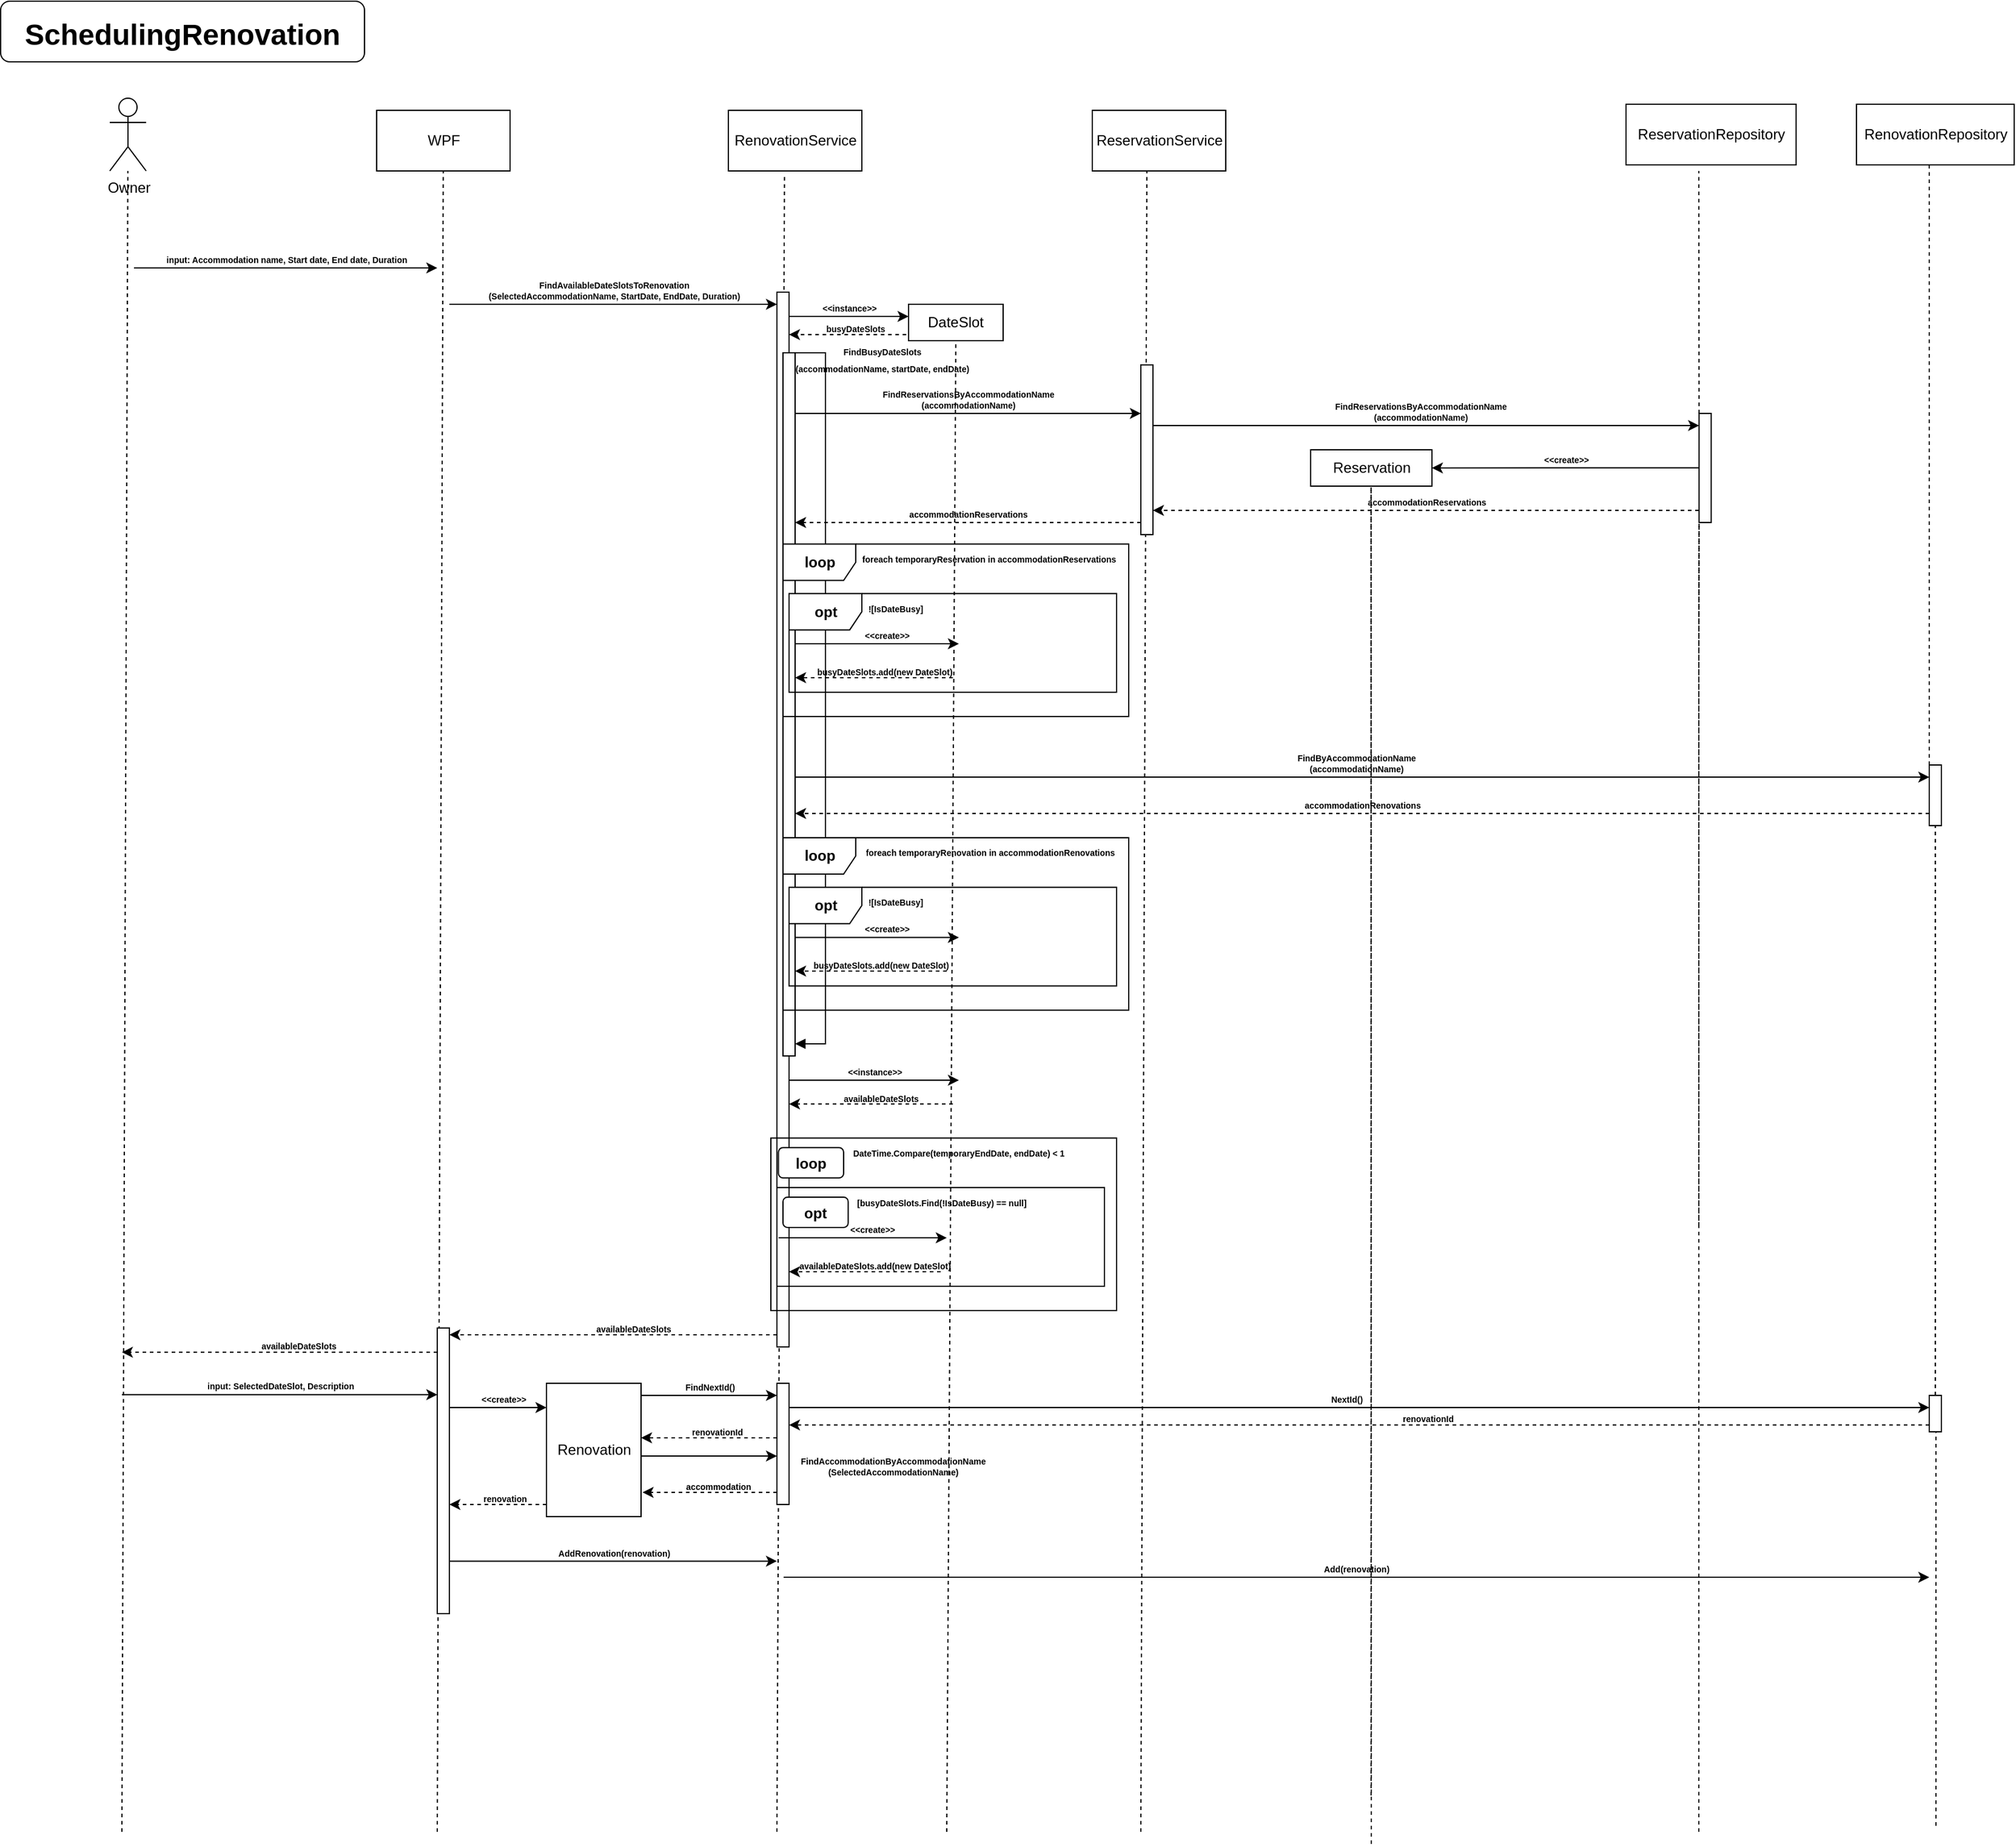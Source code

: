 <mxfile version="21.3.2" type="device">
  <diagram name="Page-1" id="9361dd3d-8414-5efd-6122-117bd74ce7a7">
    <mxGraphModel dx="2123.5" dy="2138" grid="1" gridSize="10" guides="1" tooltips="1" connect="1" arrows="1" fold="1" page="1" pageScale="1.5" pageWidth="291" pageHeight="413" background="none" math="0" shadow="0">
      <root>
        <mxCell id="0" />
        <mxCell id="1" parent="0" />
        <mxCell id="EZDuRK14-x4Wfw6obqHy-90" value="Owner" style="shape=umlActor;verticalLabelPosition=bottom;verticalAlign=top;html=1;" parent="1" vertex="1">
          <mxGeometry x="-85.5" y="-985" width="30" height="60" as="geometry" />
        </mxCell>
        <mxCell id="EZDuRK14-x4Wfw6obqHy-92" value="WPF" style="html=1;whiteSpace=wrap;" parent="1" vertex="1">
          <mxGeometry x="134.5" y="-975" width="110" height="50" as="geometry" />
        </mxCell>
        <mxCell id="EZDuRK14-x4Wfw6obqHy-93" value="RenovationService" style="html=1;whiteSpace=wrap;" parent="1" vertex="1">
          <mxGeometry x="424.5" y="-975" width="110" height="50" as="geometry" />
        </mxCell>
        <mxCell id="EZDuRK14-x4Wfw6obqHy-95" value="RenovationRepository" style="html=1;whiteSpace=wrap;" parent="1" vertex="1">
          <mxGeometry x="1354.5" y="-980" width="130" height="50" as="geometry" />
        </mxCell>
        <mxCell id="EZDuRK14-x4Wfw6obqHy-96" value="ReservationService" style="html=1;whiteSpace=wrap;" parent="1" vertex="1">
          <mxGeometry x="724.5" y="-975" width="110" height="50" as="geometry" />
        </mxCell>
        <mxCell id="EZDuRK14-x4Wfw6obqHy-97" value="ReservationRepository" style="html=1;whiteSpace=wrap;" parent="1" vertex="1">
          <mxGeometry x="1164.5" y="-980" width="140.22" height="50" as="geometry" />
        </mxCell>
        <mxCell id="EZDuRK14-x4Wfw6obqHy-106" value="" style="endArrow=none;dashed=1;html=1;rounded=0;" parent="1" target="EZDuRK14-x4Wfw6obqHy-90" edge="1">
          <mxGeometry width="50" height="50" relative="1" as="geometry">
            <mxPoint x="-75.5" y="445" as="sourcePoint" />
            <mxPoint x="-65.5" y="-825" as="targetPoint" />
          </mxGeometry>
        </mxCell>
        <mxCell id="EZDuRK14-x4Wfw6obqHy-107" value="" style="endArrow=none;dashed=1;html=1;rounded=0;" parent="1" target="EZDuRK14-x4Wfw6obqHy-92" edge="1">
          <mxGeometry width="50" height="50" relative="1" as="geometry">
            <mxPoint x="184.5" y="445" as="sourcePoint" />
            <mxPoint x="189.5" y="-925" as="targetPoint" />
          </mxGeometry>
        </mxCell>
        <mxCell id="EZDuRK14-x4Wfw6obqHy-108" value="" style="endArrow=none;dashed=1;html=1;rounded=0;" parent="1" edge="1">
          <mxGeometry width="50" height="50" relative="1" as="geometry">
            <mxPoint x="464.5" y="445" as="sourcePoint" />
            <mxPoint x="470.75" y="-922.92" as="targetPoint" />
          </mxGeometry>
        </mxCell>
        <mxCell id="EZDuRK14-x4Wfw6obqHy-109" value="" style="endArrow=none;dashed=1;html=1;rounded=0;" parent="1" edge="1">
          <mxGeometry width="50" height="50" relative="1" as="geometry">
            <mxPoint x="764.5" y="445" as="sourcePoint" />
            <mxPoint x="769.5" y="-925" as="targetPoint" />
          </mxGeometry>
        </mxCell>
        <mxCell id="EZDuRK14-x4Wfw6obqHy-110" value="" style="endArrow=none;dashed=1;html=1;rounded=0;" parent="1" source="JzIQ7G6WXPHPJX0M5q7K-103" edge="1">
          <mxGeometry width="50" height="50" relative="1" as="geometry">
            <mxPoint x="1152.11" y="-55" as="sourcePoint" />
            <mxPoint x="1224.5" y="-925" as="targetPoint" />
          </mxGeometry>
        </mxCell>
        <mxCell id="EZDuRK14-x4Wfw6obqHy-111" value="" style="endArrow=none;dashed=1;html=1;rounded=0;entryX=0.461;entryY=0.979;entryDx=0;entryDy=0;entryPerimeter=0;" parent="1" source="JzIQ7G6WXPHPJX0M5q7K-139" target="EZDuRK14-x4Wfw6obqHy-95" edge="1">
          <mxGeometry width="50" height="50" relative="1" as="geometry">
            <mxPoint x="1417" y="-60" as="sourcePoint" />
            <mxPoint x="1422" y="-930" as="targetPoint" />
            <Array as="points">
              <mxPoint x="1414.5" y="-925" />
            </Array>
          </mxGeometry>
        </mxCell>
        <mxCell id="EZDuRK14-x4Wfw6obqHy-154" value="" style="html=1;points=[];perimeter=orthogonalPerimeter;outlineConnect=0;targetShapes=umlLifeline;portConstraint=eastwest;newEdgeStyle={&quot;edgeStyle&quot;:&quot;elbowEdgeStyle&quot;,&quot;elbow&quot;:&quot;vertical&quot;,&quot;curved&quot;:0,&quot;rounded&quot;:0};" parent="1" vertex="1">
          <mxGeometry x="464.5" y="-825" width="10" height="870" as="geometry" />
        </mxCell>
        <mxCell id="EZDuRK14-x4Wfw6obqHy-157" value="" style="html=1;points=[];perimeter=orthogonalPerimeter;outlineConnect=0;targetShapes=umlLifeline;portConstraint=eastwest;newEdgeStyle={&quot;edgeStyle&quot;:&quot;elbowEdgeStyle&quot;,&quot;elbow&quot;:&quot;vertical&quot;,&quot;curved&quot;:0,&quot;rounded&quot;:0};" parent="1" vertex="1">
          <mxGeometry x="469.5" y="-775" width="10" height="580" as="geometry" />
        </mxCell>
        <mxCell id="EZDuRK14-x4Wfw6obqHy-158" value="&lt;div style=&quot;&quot;&gt;&lt;b style=&quot;border-color: var(--border-color); font-size: 7px;&quot;&gt;FindBusyDateSlots&lt;/b&gt;&lt;/div&gt;&lt;b style=&quot;border-color: var(--border-color); font-size: 7px;&quot;&gt;(accommodationName, startDate, endDate)&lt;/b&gt;" style="html=1;align=center;spacingLeft=2;endArrow=block;rounded=0;edgeStyle=orthogonalEdgeStyle;curved=0;rounded=0;labelBackgroundColor=none;" parent="1" source="EZDuRK14-x4Wfw6obqHy-154" target="EZDuRK14-x4Wfw6obqHy-157" edge="1">
          <mxGeometry x="-0.888" y="45" relative="1" as="geometry">
            <mxPoint x="474.5" y="-795" as="sourcePoint" />
            <Array as="points">
              <mxPoint x="504.5" y="-775" />
              <mxPoint x="504.5" y="-205" />
            </Array>
            <mxPoint as="offset" />
          </mxGeometry>
        </mxCell>
        <mxCell id="EZDuRK14-x4Wfw6obqHy-159" value="&lt;b&gt;FindReservationsByAccommodationName&lt;br&gt;(accommodationName)&lt;/b&gt;" style="html=1;verticalAlign=bottom;endArrow=none;edgeStyle=elbowEdgeStyle;elbow=vertical;curved=0;rounded=0;startArrow=classic;startFill=1;endFill=0;fontSize=7;labelBackgroundColor=none;" parent="1" source="JzIQ7G6WXPHPJX0M5q7K-95" target="EZDuRK14-x4Wfw6obqHy-157" edge="1">
          <mxGeometry x="0.001" relative="1" as="geometry">
            <mxPoint x="754.5" y="-755" as="sourcePoint" />
            <mxPoint x="479.5" y="-755" as="targetPoint" />
            <Array as="points">
              <mxPoint x="614.5" y="-725" />
              <mxPoint x="634.5" y="-735" />
              <mxPoint x="664.5" y="-745" />
              <mxPoint x="579.5" y="-755" />
            </Array>
            <mxPoint as="offset" />
          </mxGeometry>
        </mxCell>
        <mxCell id="JzIQ7G6WXPHPJX0M5q7K-90" value="DateSlot" style="html=1;whiteSpace=wrap;" parent="1" vertex="1">
          <mxGeometry x="573" y="-815" width="78" height="30" as="geometry" />
        </mxCell>
        <mxCell id="JzIQ7G6WXPHPJX0M5q7K-92" value="Reservation" style="html=1;whiteSpace=wrap;" parent="1" vertex="1">
          <mxGeometry x="904.5" y="-695" width="100" height="30" as="geometry" />
        </mxCell>
        <mxCell id="JzIQ7G6WXPHPJX0M5q7K-95" value="" style="html=1;points=[];perimeter=orthogonalPerimeter;outlineConnect=0;targetShapes=umlLifeline;portConstraint=eastwest;newEdgeStyle={&quot;edgeStyle&quot;:&quot;elbowEdgeStyle&quot;,&quot;elbow&quot;:&quot;vertical&quot;,&quot;curved&quot;:0,&quot;rounded&quot;:0};" parent="1" vertex="1">
          <mxGeometry x="764.5" y="-765" width="10" height="140" as="geometry" />
        </mxCell>
        <mxCell id="JzIQ7G6WXPHPJX0M5q7K-99" value="&lt;b style=&quot;border-color: var(--border-color);&quot;&gt;FindReservationsByAccommodationName&lt;br style=&quot;border-color: var(--border-color);&quot;&gt;(accommodationName)&lt;/b&gt;" style="html=1;verticalAlign=bottom;endArrow=none;edgeStyle=elbowEdgeStyle;elbow=vertical;curved=0;rounded=0;startArrow=classic;startFill=1;endFill=0;fontSize=7;labelBackgroundColor=none;" parent="1" source="JzIQ7G6WXPHPJX0M5q7K-103" edge="1">
          <mxGeometry relative="1" as="geometry">
            <mxPoint x="1144.5" y="-725" as="sourcePoint" />
            <mxPoint x="774.5" y="-725" as="targetPoint" />
            <Array as="points">
              <mxPoint x="1104.5" y="-715" />
              <mxPoint x="874.5" y="-725" />
            </Array>
          </mxGeometry>
        </mxCell>
        <mxCell id="JzIQ7G6WXPHPJX0M5q7K-104" value="" style="endArrow=none;dashed=1;html=1;rounded=0;" parent="1" target="JzIQ7G6WXPHPJX0M5q7K-103" edge="1">
          <mxGeometry width="50" height="50" relative="1" as="geometry">
            <mxPoint x="1224.5" y="-55" as="sourcePoint" />
            <mxPoint x="1157.11" y="-925" as="targetPoint" />
            <Array as="points">
              <mxPoint x="1224.5" y="-515" />
            </Array>
          </mxGeometry>
        </mxCell>
        <mxCell id="JzIQ7G6WXPHPJX0M5q7K-103" value="" style="html=1;points=[];perimeter=orthogonalPerimeter;outlineConnect=0;targetShapes=umlLifeline;portConstraint=eastwest;newEdgeStyle={&quot;edgeStyle&quot;:&quot;elbowEdgeStyle&quot;,&quot;elbow&quot;:&quot;vertical&quot;,&quot;curved&quot;:0,&quot;rounded&quot;:0};" parent="1" vertex="1">
          <mxGeometry x="1224.72" y="-725" width="10" height="90" as="geometry" />
        </mxCell>
        <mxCell id="JzIQ7G6WXPHPJX0M5q7K-105" value="&lt;b&gt;&amp;lt;&amp;lt;create&amp;gt;&amp;gt;&lt;/b&gt;" style="html=1;verticalAlign=bottom;endArrow=classic;edgeStyle=elbowEdgeStyle;elbow=vertical;curved=0;rounded=0;startArrow=none;startFill=0;endFill=1;fontSize=7;labelBackgroundColor=none;" parent="1" target="JzIQ7G6WXPHPJX0M5q7K-92" edge="1">
          <mxGeometry relative="1" as="geometry">
            <mxPoint x="1224.72" y="-680.17" as="sourcePoint" />
            <mxPoint x="1014.5" y="-679.88" as="targetPoint" />
            <Array as="points">
              <mxPoint x="1004.5" y="-680" />
            </Array>
          </mxGeometry>
        </mxCell>
        <mxCell id="JzIQ7G6WXPHPJX0M5q7K-107" value="&lt;b&gt;accommodationReservations&lt;/b&gt;" style="html=1;verticalAlign=bottom;endArrow=classic;edgeStyle=elbowEdgeStyle;elbow=vertical;curved=0;rounded=0;startArrow=none;startFill=0;endFill=1;fontSize=7;labelBackgroundColor=none;dashed=1;" parent="1" edge="1">
          <mxGeometry relative="1" as="geometry">
            <mxPoint x="1224.5" y="-645" as="sourcePoint" />
            <mxPoint x="774.5" y="-645" as="targetPoint" />
            <Array as="points">
              <mxPoint x="874.5" y="-645" />
            </Array>
          </mxGeometry>
        </mxCell>
        <mxCell id="JzIQ7G6WXPHPJX0M5q7K-111" value="&lt;b&gt;accommodationReservations&lt;/b&gt;" style="html=1;verticalAlign=bottom;endArrow=classic;edgeStyle=elbowEdgeStyle;elbow=vertical;curved=0;rounded=0;startArrow=none;startFill=0;endFill=1;fontSize=7;labelBackgroundColor=none;dashed=1;" parent="1" source="JzIQ7G6WXPHPJX0M5q7K-95" target="EZDuRK14-x4Wfw6obqHy-157" edge="1">
          <mxGeometry relative="1" as="geometry">
            <mxPoint x="754.5" y="-635" as="sourcePoint" />
            <mxPoint x="484.5" y="-635" as="targetPoint" />
            <Array as="points">
              <mxPoint x="579.5" y="-635" />
            </Array>
          </mxGeometry>
        </mxCell>
        <mxCell id="JzIQ7G6WXPHPJX0M5q7K-120" value="&lt;b&gt;&amp;lt;&amp;lt;instance&amp;gt;&amp;gt;&lt;/b&gt;" style="html=1;verticalAlign=bottom;endArrow=none;edgeStyle=elbowEdgeStyle;elbow=vertical;curved=0;rounded=0;startArrow=classic;startFill=1;endFill=0;fontSize=7;labelBackgroundColor=none;" parent="1" source="JzIQ7G6WXPHPJX0M5q7K-90" target="EZDuRK14-x4Wfw6obqHy-154" edge="1">
          <mxGeometry relative="1" as="geometry">
            <mxPoint x="564.5" y="-775" as="sourcePoint" />
            <mxPoint x="479.5" y="-775" as="targetPoint" />
            <Array as="points">
              <mxPoint x="564.5" y="-805" />
              <mxPoint x="474.5" y="-795" />
              <mxPoint x="544.5" y="-795" />
              <mxPoint x="499.5" y="-775" />
            </Array>
          </mxGeometry>
        </mxCell>
        <mxCell id="JzIQ7G6WXPHPJX0M5q7K-123" value="foreach&amp;nbsp;temporaryReservation in accommodationReservations&amp;nbsp;" style="text;align=center;fontStyle=1;verticalAlign=middle;spacingLeft=3;spacingRight=3;strokeColor=none;rotatable=0;points=[[0,0.5],[1,0.5]];portConstraint=eastwest;html=1;fontSize=7;" parent="1" vertex="1">
          <mxGeometry x="524.5" y="-617.28" width="230" height="26" as="geometry" />
        </mxCell>
        <mxCell id="JzIQ7G6WXPHPJX0M5q7K-124" value="![IsDateBusy]" style="text;align=center;fontStyle=1;verticalAlign=middle;spacingLeft=3;spacingRight=3;strokeColor=none;rotatable=0;points=[[0,0.5],[1,0.5]];portConstraint=eastwest;html=1;fontSize=7;" parent="1" vertex="1">
          <mxGeometry x="534.5" y="-576.42" width="55" height="26" as="geometry" />
        </mxCell>
        <mxCell id="JzIQ7G6WXPHPJX0M5q7K-126" value="" style="endArrow=none;dashed=1;html=1;rounded=0;entryX=0.5;entryY=1;entryDx=0;entryDy=0;" parent="1" target="JzIQ7G6WXPHPJX0M5q7K-90" edge="1">
          <mxGeometry width="50" height="50" relative="1" as="geometry">
            <mxPoint x="604.5" y="445" as="sourcePoint" />
            <mxPoint x="614.5" y="-755" as="targetPoint" />
          </mxGeometry>
        </mxCell>
        <mxCell id="JzIQ7G6WXPHPJX0M5q7K-130" value="&lt;b style=&quot;border-color: var(--border-color);&quot;&gt;&amp;lt;&amp;lt;create&amp;gt;&amp;gt;&lt;/b&gt;" style="html=1;verticalAlign=bottom;endArrow=none;edgeStyle=elbowEdgeStyle;elbow=vertical;curved=0;rounded=0;startArrow=classic;startFill=1;endFill=0;fontSize=7;labelBackgroundColor=none;" parent="1" edge="1">
          <mxGeometry x="-0.111" relative="1" as="geometry">
            <mxPoint x="614.5" y="-535" as="sourcePoint" />
            <mxPoint x="479.5" y="-535" as="targetPoint" />
            <Array as="points">
              <mxPoint x="614.5" y="-535" />
              <mxPoint x="634.5" y="-545" />
              <mxPoint x="664.5" y="-555" />
              <mxPoint x="579.5" y="-565" />
            </Array>
            <mxPoint as="offset" />
          </mxGeometry>
        </mxCell>
        <mxCell id="JzIQ7G6WXPHPJX0M5q7K-133" value="&lt;b&gt;busyDateSlots.add(new DateSlot)&lt;/b&gt;" style="html=1;verticalAlign=bottom;endArrow=classic;edgeStyle=elbowEdgeStyle;elbow=vertical;curved=0;rounded=0;startArrow=none;startFill=0;endFill=1;fontSize=7;labelBackgroundColor=none;dashed=1;" parent="1" target="EZDuRK14-x4Wfw6obqHy-157" edge="1">
          <mxGeometry x="-0.122" y="2" relative="1" as="geometry">
            <mxPoint x="609.5" y="-507" as="sourcePoint" />
            <mxPoint x="484.49" y="-507.294" as="targetPoint" />
            <Array as="points">
              <mxPoint x="554.5" y="-507" />
              <mxPoint x="544.5" y="-515" />
              <mxPoint x="555" y="-524.42" />
              <mxPoint x="565" y="-524.42" />
            </Array>
            <mxPoint as="offset" />
          </mxGeometry>
        </mxCell>
        <mxCell id="JzIQ7G6WXPHPJX0M5q7K-138" value="&lt;b&gt;FindByAccommodationName&lt;br&gt;(accommodationName)&lt;/b&gt;" style="html=1;verticalAlign=bottom;endArrow=none;edgeStyle=elbowEdgeStyle;elbow=vertical;curved=0;rounded=0;startArrow=classic;startFill=1;endFill=0;fontSize=7;labelBackgroundColor=none;" parent="1" edge="1">
          <mxGeometry x="-0.0" relative="1" as="geometry">
            <mxPoint x="1414.5" y="-425" as="sourcePoint" />
            <mxPoint x="479.5" y="-435" as="targetPoint" />
            <Array as="points">
              <mxPoint x="809.5" y="-425" />
              <mxPoint x="579.5" y="-435" />
            </Array>
            <mxPoint as="offset" />
          </mxGeometry>
        </mxCell>
        <mxCell id="JzIQ7G6WXPHPJX0M5q7K-139" value="" style="html=1;points=[];perimeter=orthogonalPerimeter;outlineConnect=0;targetShapes=umlLifeline;portConstraint=eastwest;newEdgeStyle={&quot;edgeStyle&quot;:&quot;elbowEdgeStyle&quot;,&quot;elbow&quot;:&quot;vertical&quot;,&quot;curved&quot;:0,&quot;rounded&quot;:0};" parent="1" vertex="1">
          <mxGeometry x="1414.5" y="-435" width="10" height="50" as="geometry" />
        </mxCell>
        <mxCell id="JzIQ7G6WXPHPJX0M5q7K-142" value="&lt;b&gt;accommodationRenovations&lt;/b&gt;" style="html=1;verticalAlign=bottom;endArrow=classic;edgeStyle=elbowEdgeStyle;elbow=vertical;curved=0;rounded=0;startArrow=none;startFill=0;endFill=1;fontSize=7;labelBackgroundColor=none;dashed=1;" parent="1" target="EZDuRK14-x4Wfw6obqHy-157" edge="1">
          <mxGeometry x="0.0" relative="1" as="geometry">
            <mxPoint x="1414.5" y="-395" as="sourcePoint" />
            <mxPoint x="964.5" y="-395" as="targetPoint" />
            <Array as="points">
              <mxPoint x="1064.5" y="-395" />
            </Array>
            <mxPoint as="offset" />
          </mxGeometry>
        </mxCell>
        <mxCell id="JzIQ7G6WXPHPJX0M5q7K-171" value="foreach&amp;nbsp;temporaryRenovation in accommodationRenovations" style="text;align=center;fontStyle=1;verticalAlign=middle;spacingLeft=3;spacingRight=3;strokeColor=none;rotatable=0;points=[[0,0.5],[1,0.5]];portConstraint=eastwest;html=1;fontSize=7;" parent="1" vertex="1">
          <mxGeometry x="524.5" y="-375" width="230" height="26" as="geometry" />
        </mxCell>
        <mxCell id="JzIQ7G6WXPHPJX0M5q7K-172" value="![IsDateBusy]" style="text;align=center;fontStyle=1;verticalAlign=middle;spacingLeft=3;spacingRight=3;strokeColor=none;rotatable=0;points=[[0,0.5],[1,0.5]];portConstraint=eastwest;html=1;fontSize=7;" parent="1" vertex="1">
          <mxGeometry x="534.5" y="-334.14" width="55" height="26" as="geometry" />
        </mxCell>
        <mxCell id="JzIQ7G6WXPHPJX0M5q7K-173" value="&lt;b style=&quot;border-color: var(--border-color);&quot;&gt;&amp;lt;&amp;lt;create&amp;gt;&amp;gt;&lt;/b&gt;" style="html=1;verticalAlign=bottom;endArrow=none;edgeStyle=elbowEdgeStyle;elbow=vertical;curved=0;rounded=0;startArrow=classic;startFill=1;endFill=0;fontSize=7;labelBackgroundColor=none;" parent="1" edge="1">
          <mxGeometry x="-0.111" relative="1" as="geometry">
            <mxPoint x="614.5" y="-292.72" as="sourcePoint" />
            <mxPoint x="479.5" y="-292.72" as="targetPoint" />
            <Array as="points">
              <mxPoint x="614.5" y="-292.72" />
              <mxPoint x="634.5" y="-302.72" />
              <mxPoint x="664.5" y="-312.72" />
              <mxPoint x="579.5" y="-322.72" />
            </Array>
            <mxPoint as="offset" />
          </mxGeometry>
        </mxCell>
        <mxCell id="JzIQ7G6WXPHPJX0M5q7K-176" value="&lt;b&gt;busyDateSlots.add(new DateSlot)&lt;/b&gt;" style="html=1;verticalAlign=bottom;endArrow=classic;edgeStyle=elbowEdgeStyle;elbow=vertical;curved=0;rounded=0;startArrow=none;startFill=0;endFill=1;fontSize=7;labelBackgroundColor=none;dashed=1;" parent="1" target="EZDuRK14-x4Wfw6obqHy-157" edge="1">
          <mxGeometry x="-0.122" y="2" relative="1" as="geometry">
            <mxPoint x="604.5" y="-265" as="sourcePoint" />
            <mxPoint x="477.2" y="-264.933" as="targetPoint" />
            <Array as="points">
              <mxPoint x="544.5" y="-265" />
              <mxPoint x="555" y="-282.42" />
              <mxPoint x="565" y="-282.42" />
            </Array>
            <mxPoint as="offset" />
          </mxGeometry>
        </mxCell>
        <mxCell id="JzIQ7G6WXPHPJX0M5q7K-179" value="&lt;b&gt;&amp;lt;&amp;lt;instance&amp;gt;&amp;gt;&lt;/b&gt;" style="html=1;verticalAlign=bottom;endArrow=none;edgeStyle=elbowEdgeStyle;elbow=vertical;curved=0;rounded=0;startArrow=classic;startFill=1;endFill=0;fontSize=7;labelBackgroundColor=none;" parent="1" target="EZDuRK14-x4Wfw6obqHy-154" edge="1">
          <mxGeometry relative="1" as="geometry">
            <mxPoint x="614.5" y="-175" as="sourcePoint" />
            <mxPoint x="484.5" y="-175" as="targetPoint" />
            <Array as="points">
              <mxPoint x="494.5" y="-175" />
              <mxPoint x="564.5" y="-175" />
              <mxPoint x="519.5" y="-155" />
            </Array>
          </mxGeometry>
        </mxCell>
        <mxCell id="JzIQ7G6WXPHPJX0M5q7K-229" value="" style="fillColor=none;" parent="1" vertex="1">
          <mxGeometry x="459.5" y="-127.28" width="285" height="142.28" as="geometry" />
        </mxCell>
        <mxCell id="JzIQ7G6WXPHPJX0M5q7K-230" value="loop" style="rounded=1;fontStyle=1;labelBackgroundColor=none;" parent="1" vertex="1">
          <mxGeometry x="465.75" y="-119.386" width="53.75" height="25" as="geometry" />
        </mxCell>
        <mxCell id="JzIQ7G6WXPHPJX0M5q7K-231" value="" style="fillColor=none;fontSize=7;fontStyle=1" parent="1" vertex="1">
          <mxGeometry x="464.5" y="-86.42" width="270" height="81.42" as="geometry" />
        </mxCell>
        <mxCell id="JzIQ7G6WXPHPJX0M5q7K-232" value="opt" style="rounded=1;fontStyle=1;labelBackgroundColor=none;" parent="1" vertex="1">
          <mxGeometry x="469.5" y="-78.526" width="53.75" height="25" as="geometry" />
        </mxCell>
        <mxCell id="JzIQ7G6WXPHPJX0M5q7K-233" value="DateTime.Compare(temporaryEndDate, endDate) &amp;lt; 1" style="text;align=center;fontStyle=1;verticalAlign=middle;spacingLeft=3;spacingRight=3;strokeColor=none;rotatable=0;points=[[0,0.5],[1,0.5]];portConstraint=eastwest;html=1;fontSize=7;" parent="1" vertex="1">
          <mxGeometry x="523.25" y="-127.28" width="181.25" height="26" as="geometry" />
        </mxCell>
        <mxCell id="JzIQ7G6WXPHPJX0M5q7K-234" value="&lt;b style=&quot;border-color: var(--border-color);&quot;&gt;[busyDateSlots.Find(&lt;/b&gt;!IsDateBusy) == null]" style="text;align=center;fontStyle=1;verticalAlign=middle;spacingLeft=3;spacingRight=3;strokeColor=none;rotatable=0;points=[[0,0.5],[1,0.5]];portConstraint=eastwest;html=1;fontSize=7;" parent="1" vertex="1">
          <mxGeometry x="524.5" y="-86.42" width="150" height="26" as="geometry" />
        </mxCell>
        <mxCell id="JzIQ7G6WXPHPJX0M5q7K-235" value="&lt;b style=&quot;border-color: var(--border-color);&quot;&gt;&amp;lt;&amp;lt;create&amp;gt;&amp;gt;&lt;/b&gt;" style="html=1;verticalAlign=bottom;endArrow=none;edgeStyle=elbowEdgeStyle;elbow=vertical;curved=0;rounded=0;startArrow=classic;startFill=1;endFill=0;fontSize=7;labelBackgroundColor=none;entryX=0.005;entryY=0.511;entryDx=0;entryDy=0;entryPerimeter=0;" parent="1" target="JzIQ7G6WXPHPJX0M5q7K-231" edge="1">
          <mxGeometry x="-0.111" relative="1" as="geometry">
            <mxPoint x="604.5" y="-45" as="sourcePoint" />
            <mxPoint x="469.5" y="-45" as="targetPoint" />
            <Array as="points">
              <mxPoint x="604.5" y="-45" />
              <mxPoint x="624.5" y="-55" />
              <mxPoint x="654.5" y="-65" />
              <mxPoint x="569.5" y="-75" />
            </Array>
            <mxPoint as="offset" />
          </mxGeometry>
        </mxCell>
        <mxCell id="JzIQ7G6WXPHPJX0M5q7K-236" value="&lt;b&gt;availableDateSlots.add(new DateSlot)&lt;/b&gt;" style="html=1;verticalAlign=bottom;endArrow=classic;edgeStyle=elbowEdgeStyle;elbow=vertical;curved=0;rounded=0;startArrow=none;startFill=0;endFill=1;fontSize=7;labelBackgroundColor=none;dashed=1;entryX=0.037;entryY=0.849;entryDx=0;entryDy=0;entryPerimeter=0;" parent="1" target="JzIQ7G6WXPHPJX0M5q7K-231" edge="1">
          <mxGeometry x="-0.119" y="2" relative="1" as="geometry">
            <mxPoint x="599.5" y="-17" as="sourcePoint" />
            <mxPoint x="500" y="-34.42" as="targetPoint" />
            <Array as="points">
              <mxPoint x="544.5" y="-17" />
              <mxPoint x="534.5" y="-25" />
              <mxPoint x="545" y="-34.42" />
              <mxPoint x="555" y="-34.42" />
            </Array>
            <mxPoint as="offset" />
          </mxGeometry>
        </mxCell>
        <mxCell id="JzIQ7G6WXPHPJX0M5q7K-238" value="&lt;b&gt;availableDateSlots&lt;/b&gt;" style="html=1;verticalAlign=bottom;endArrow=classic;edgeStyle=elbowEdgeStyle;elbow=vertical;curved=0;rounded=0;startArrow=none;startFill=0;endFill=1;fontSize=7;labelBackgroundColor=none;dashed=1;" parent="1" target="EZDuRK14-x4Wfw6obqHy-154" edge="1">
          <mxGeometry x="-0.119" y="2" relative="1" as="geometry">
            <mxPoint x="609.5" y="-155.34" as="sourcePoint" />
            <mxPoint x="484.5" y="-155.48" as="targetPoint" />
            <Array as="points">
              <mxPoint x="554.5" y="-155.34" />
              <mxPoint x="544.5" y="-163.34" />
              <mxPoint x="555" y="-172.76" />
              <mxPoint x="565" y="-172.76" />
            </Array>
            <mxPoint as="offset" />
          </mxGeometry>
        </mxCell>
        <mxCell id="JzIQ7G6WXPHPJX0M5q7K-247" value="&lt;b&gt;busyDateSlots&lt;/b&gt;" style="html=1;verticalAlign=bottom;endArrow=classic;edgeStyle=elbowEdgeStyle;elbow=vertical;curved=0;rounded=0;startArrow=none;startFill=0;endFill=1;fontSize=7;labelBackgroundColor=none;dashed=1;exitX=-0.024;exitY=0.833;exitDx=0;exitDy=0;exitPerimeter=0;" parent="1" source="JzIQ7G6WXPHPJX0M5q7K-90" target="EZDuRK14-x4Wfw6obqHy-154" edge="1">
          <mxGeometry x="-0.119" y="2" relative="1" as="geometry">
            <mxPoint x="564.5" y="-785" as="sourcePoint" />
            <mxPoint x="494.5" y="-785" as="targetPoint" />
            <Array as="points">
              <mxPoint x="564.5" y="-790" />
              <mxPoint x="554.5" y="-785" />
              <mxPoint x="534.5" y="-785" />
              <mxPoint x="524.5" y="-793" />
              <mxPoint x="535" y="-802.42" />
              <mxPoint x="545" y="-802.42" />
            </Array>
            <mxPoint as="offset" />
          </mxGeometry>
        </mxCell>
        <mxCell id="JzIQ7G6WXPHPJX0M5q7K-248" value="&lt;b&gt;availableDateSlots&lt;/b&gt;" style="html=1;verticalAlign=bottom;endArrow=classic;edgeStyle=elbowEdgeStyle;elbow=vertical;curved=0;rounded=0;startArrow=none;startFill=0;endFill=1;fontSize=7;labelBackgroundColor=none;dashed=1;" parent="1" source="EZDuRK14-x4Wfw6obqHy-154" target="JzIQ7G6WXPHPJX0M5q7K-274" edge="1">
          <mxGeometry x="-0.119" y="2" relative="1" as="geometry">
            <mxPoint x="459.5" y="35" as="sourcePoint" />
            <mxPoint x="194.5" y="35" as="targetPoint" />
            <Array as="points">
              <mxPoint x="404.5" y="35" />
              <mxPoint x="394.5" y="27" />
              <mxPoint x="405" y="17.58" />
              <mxPoint x="415" y="17.58" />
            </Array>
            <mxPoint as="offset" />
          </mxGeometry>
        </mxCell>
        <mxCell id="JzIQ7G6WXPHPJX0M5q7K-250" value="&lt;b&gt;FindAvailableDateSlotsToRenovation&lt;br style=&quot;border-color: var(--border-color);&quot;&gt;(SelectedAccommodationName, StartDate, EndDate, Duration)&lt;/b&gt;" style="html=1;verticalAlign=bottom;endArrow=none;edgeStyle=elbowEdgeStyle;elbow=vertical;curved=0;rounded=0;startArrow=classic;startFill=1;endFill=0;fontSize=7;labelBackgroundColor=none;" parent="1" source="EZDuRK14-x4Wfw6obqHy-154" edge="1">
          <mxGeometry x="0.001" relative="1" as="geometry">
            <mxPoint x="454.5" y="-815" as="sourcePoint" />
            <mxPoint x="194.5" y="-815" as="targetPoint" />
            <Array as="points">
              <mxPoint x="314.5" y="-815" />
              <mxPoint x="334.5" y="-805" />
              <mxPoint x="364.5" y="-815" />
              <mxPoint x="279.5" y="-825" />
            </Array>
            <mxPoint as="offset" />
          </mxGeometry>
        </mxCell>
        <mxCell id="JzIQ7G6WXPHPJX0M5q7K-252" value="&lt;b&gt;input: Accommodation name, Start date, End date, Duration&lt;/b&gt;" style="html=1;verticalAlign=bottom;endArrow=none;edgeStyle=elbowEdgeStyle;elbow=vertical;curved=0;rounded=0;startArrow=classic;startFill=1;endFill=0;fontSize=7;labelBackgroundColor=none;" parent="1" edge="1">
          <mxGeometry x="0.001" relative="1" as="geometry">
            <mxPoint x="184.5" y="-845" as="sourcePoint" />
            <mxPoint x="-65.5" y="-845" as="targetPoint" />
            <Array as="points">
              <mxPoint x="34.5" y="-845" />
              <mxPoint x="54.5" y="-825" />
              <mxPoint x="84.5" y="-835" />
              <mxPoint x="-0.5" y="-845" />
            </Array>
            <mxPoint as="offset" />
          </mxGeometry>
        </mxCell>
        <mxCell id="JzIQ7G6WXPHPJX0M5q7K-253" value="&lt;b&gt;availableDateSlots&lt;/b&gt;" style="html=1;verticalAlign=bottom;endArrow=classic;edgeStyle=elbowEdgeStyle;elbow=vertical;curved=0;rounded=0;startArrow=none;startFill=0;endFill=1;fontSize=7;labelBackgroundColor=none;dashed=1;" parent="1" source="JzIQ7G6WXPHPJX0M5q7K-274" edge="1">
          <mxGeometry x="-0.119" y="2" relative="1" as="geometry">
            <mxPoint x="174.5" y="49" as="sourcePoint" />
            <mxPoint x="-75.5" y="49" as="targetPoint" />
            <Array as="points">
              <mxPoint x="124.5" y="49.39" />
              <mxPoint x="114.5" y="41.39" />
              <mxPoint x="125" y="31.97" />
              <mxPoint x="135" y="31.97" />
            </Array>
            <mxPoint as="offset" />
          </mxGeometry>
        </mxCell>
        <mxCell id="JzIQ7G6WXPHPJX0M5q7K-255" value="&lt;b&gt;input: SelectedDateSlot, Description&lt;/b&gt;" style="html=1;verticalAlign=bottom;endArrow=none;edgeStyle=elbowEdgeStyle;elbow=vertical;curved=0;rounded=0;startArrow=classic;startFill=1;endFill=0;fontSize=7;labelBackgroundColor=none;" parent="1" source="JzIQ7G6WXPHPJX0M5q7K-274" edge="1">
          <mxGeometry relative="1" as="geometry">
            <mxPoint x="164.5" y="84" as="sourcePoint" />
            <mxPoint x="-75.5" y="84.39" as="targetPoint" />
            <Array as="points">
              <mxPoint x="34.5" y="84.39" />
            </Array>
          </mxGeometry>
        </mxCell>
        <mxCell id="JzIQ7G6WXPHPJX0M5q7K-257" value="Renovation" style="html=1;whiteSpace=wrap;" parent="1" vertex="1">
          <mxGeometry x="274.5" y="75" width="78" height="110" as="geometry" />
        </mxCell>
        <mxCell id="JzIQ7G6WXPHPJX0M5q7K-258" value="&lt;b style=&quot;border-color: var(--border-color);&quot;&gt;&amp;lt;&amp;lt;create&amp;gt;&amp;gt;&lt;/b&gt;" style="html=1;verticalAlign=bottom;endArrow=none;edgeStyle=elbowEdgeStyle;elbow=vertical;curved=0;rounded=0;startArrow=classic;startFill=1;endFill=0;fontSize=7;labelBackgroundColor=none;" parent="1" source="JzIQ7G6WXPHPJX0M5q7K-257" target="JzIQ7G6WXPHPJX0M5q7K-274" edge="1">
          <mxGeometry x="-0.111" relative="1" as="geometry">
            <mxPoint x="254.5" y="95" as="sourcePoint" />
            <mxPoint x="194.5" y="95" as="targetPoint" />
            <Array as="points">
              <mxPoint x="224.5" y="95" />
              <mxPoint x="369.5" y="75" />
              <mxPoint x="284.5" y="65" />
            </Array>
            <mxPoint as="offset" />
          </mxGeometry>
        </mxCell>
        <mxCell id="JzIQ7G6WXPHPJX0M5q7K-259" value="&lt;b&gt;FindNextId()&lt;/b&gt;" style="html=1;verticalAlign=bottom;endArrow=none;edgeStyle=elbowEdgeStyle;elbow=vertical;curved=0;rounded=0;startArrow=classic;startFill=1;endFill=0;fontSize=7;labelBackgroundColor=none;" parent="1" source="JzIQ7G6WXPHPJX0M5q7K-271" target="JzIQ7G6WXPHPJX0M5q7K-257" edge="1">
          <mxGeometry x="0.001" relative="1" as="geometry">
            <mxPoint x="454.5" y="85" as="sourcePoint" />
            <mxPoint x="352.5" y="95" as="targetPoint" />
            <Array as="points">
              <mxPoint x="414.5" y="85" />
              <mxPoint x="434.5" y="75" />
              <mxPoint x="452.5" y="65" />
            </Array>
            <mxPoint as="offset" />
          </mxGeometry>
        </mxCell>
        <mxCell id="JzIQ7G6WXPHPJX0M5q7K-260" value="&lt;b&gt;FindAccommodationByAccommodationName&lt;br&gt;(SelectedAccommodationName)&lt;/b&gt;" style="html=1;verticalAlign=bottom;endArrow=none;edgeStyle=elbowEdgeStyle;elbow=vertical;curved=0;rounded=0;startArrow=classic;startFill=1;endFill=0;fontSize=7;labelBackgroundColor=none;" parent="1" source="JzIQ7G6WXPHPJX0M5q7K-271" target="JzIQ7G6WXPHPJX0M5q7K-257" edge="1">
          <mxGeometry x="-1" y="97" relative="1" as="geometry">
            <mxPoint x="454.5" y="135" as="sourcePoint" />
            <mxPoint x="352.5" y="95" as="targetPoint" />
            <Array as="points">
              <mxPoint x="404.5" y="135" />
              <mxPoint x="414.5" y="155" />
              <mxPoint x="434.5" y="85" />
              <mxPoint x="452.5" y="75" />
            </Array>
            <mxPoint x="95" y="-77" as="offset" />
          </mxGeometry>
        </mxCell>
        <mxCell id="JzIQ7G6WXPHPJX0M5q7K-263" value="&lt;b&gt;NextId()&lt;/b&gt;" style="html=1;verticalAlign=bottom;endArrow=none;edgeStyle=elbowEdgeStyle;elbow=vertical;curved=0;rounded=0;startArrow=classic;startFill=1;endFill=0;fontSize=7;labelBackgroundColor=none;" parent="1" source="JzIQ7G6WXPHPJX0M5q7K-272" edge="1">
          <mxGeometry x="0.001" relative="1" as="geometry">
            <mxPoint x="1413.25" y="95.34" as="sourcePoint" />
            <mxPoint x="494.5" y="95" as="targetPoint" />
            <Array as="points">
              <mxPoint x="474.5" y="95" />
              <mxPoint x="546.5" y="85" />
              <mxPoint x="564.5" y="75" />
            </Array>
            <mxPoint as="offset" />
          </mxGeometry>
        </mxCell>
        <mxCell id="JzIQ7G6WXPHPJX0M5q7K-265" value="&lt;b style=&quot;border-color: var(--border-color);&quot;&gt;renovationId&lt;/b&gt;" style="html=1;verticalAlign=bottom;endArrow=classic;edgeStyle=elbowEdgeStyle;elbow=vertical;curved=0;rounded=0;startArrow=none;startFill=0;endFill=1;fontSize=7;labelBackgroundColor=none;dashed=1;" parent="1" source="JzIQ7G6WXPHPJX0M5q7K-271" target="JzIQ7G6WXPHPJX0M5q7K-257" edge="1">
          <mxGeometry x="-0.119" y="2" relative="1" as="geometry">
            <mxPoint x="454.5" y="120" as="sourcePoint" />
            <mxPoint x="354.5" y="120" as="targetPoint" />
            <Array as="points">
              <mxPoint x="444.5" y="120" />
              <mxPoint x="399.5" y="111.74" />
              <mxPoint x="410" y="102.32" />
              <mxPoint x="420" y="102.32" />
            </Array>
            <mxPoint as="offset" />
          </mxGeometry>
        </mxCell>
        <mxCell id="JzIQ7G6WXPHPJX0M5q7K-268" value="&lt;b style=&quot;border-color: var(--border-color);&quot;&gt;accommodation&lt;/b&gt;" style="html=1;verticalAlign=bottom;endArrow=classic;edgeStyle=elbowEdgeStyle;elbow=vertical;curved=0;rounded=0;startArrow=none;startFill=0;endFill=1;fontSize=7;labelBackgroundColor=none;dashed=1;" parent="1" source="JzIQ7G6WXPHPJX0M5q7K-271" edge="1">
          <mxGeometry x="-0.119" y="2" relative="1" as="geometry">
            <mxPoint x="454.5" y="165" as="sourcePoint" />
            <mxPoint x="353.75" y="165.26" as="targetPoint" />
            <Array as="points">
              <mxPoint x="410.75" y="165" />
              <mxPoint x="400.75" y="157" />
              <mxPoint x="411.25" y="147.58" />
              <mxPoint x="421.25" y="147.58" />
            </Array>
            <mxPoint as="offset" />
          </mxGeometry>
        </mxCell>
        <mxCell id="JzIQ7G6WXPHPJX0M5q7K-271" value="" style="html=1;points=[];perimeter=orthogonalPerimeter;outlineConnect=0;targetShapes=umlLifeline;portConstraint=eastwest;newEdgeStyle={&quot;edgeStyle&quot;:&quot;elbowEdgeStyle&quot;,&quot;elbow&quot;:&quot;vertical&quot;,&quot;curved&quot;:0,&quot;rounded&quot;:0};" parent="1" vertex="1">
          <mxGeometry x="464.5" y="75" width="10" height="100" as="geometry" />
        </mxCell>
        <mxCell id="JzIQ7G6WXPHPJX0M5q7K-272" value="" style="html=1;points=[];perimeter=orthogonalPerimeter;outlineConnect=0;targetShapes=umlLifeline;portConstraint=eastwest;newEdgeStyle={&quot;edgeStyle&quot;:&quot;elbowEdgeStyle&quot;,&quot;elbow&quot;:&quot;vertical&quot;,&quot;curved&quot;:0,&quot;rounded&quot;:0};" parent="1" vertex="1">
          <mxGeometry x="1414.5" y="85" width="10" height="30" as="geometry" />
        </mxCell>
        <mxCell id="JzIQ7G6WXPHPJX0M5q7K-140" value="" style="endArrow=none;dashed=1;html=1;rounded=0;" parent="1" source="JzIQ7G6WXPHPJX0M5q7K-272" target="JzIQ7G6WXPHPJX0M5q7K-139" edge="1">
          <mxGeometry width="50" height="50" relative="1" as="geometry">
            <mxPoint x="1417.5" y="305" as="sourcePoint" />
            <mxPoint x="1422" y="-930" as="targetPoint" />
          </mxGeometry>
        </mxCell>
        <mxCell id="JzIQ7G6WXPHPJX0M5q7K-264" value="&lt;b&gt;renovationId&lt;/b&gt;" style="html=1;verticalAlign=bottom;endArrow=classic;edgeStyle=elbowEdgeStyle;elbow=vertical;curved=0;rounded=0;startArrow=none;startFill=0;endFill=1;fontSize=7;labelBackgroundColor=none;dashed=1;" parent="1" source="JzIQ7G6WXPHPJX0M5q7K-272" target="JzIQ7G6WXPHPJX0M5q7K-271" edge="1">
          <mxGeometry x="-0.119" y="2" relative="1" as="geometry">
            <mxPoint x="1404.5" y="105" as="sourcePoint" />
            <mxPoint x="474.5" y="109" as="targetPoint" />
            <Array as="points">
              <mxPoint x="1359.5" y="109.39" />
              <mxPoint x="1349.5" y="101.39" />
              <mxPoint x="1360" y="91.97" />
              <mxPoint x="1370" y="91.97" />
            </Array>
            <mxPoint as="offset" />
          </mxGeometry>
        </mxCell>
        <mxCell id="JzIQ7G6WXPHPJX0M5q7K-274" value="" style="html=1;points=[];perimeter=orthogonalPerimeter;outlineConnect=0;targetShapes=umlLifeline;portConstraint=eastwest;newEdgeStyle={&quot;edgeStyle&quot;:&quot;elbowEdgeStyle&quot;,&quot;elbow&quot;:&quot;vertical&quot;,&quot;curved&quot;:0,&quot;rounded&quot;:0};" parent="1" vertex="1">
          <mxGeometry x="184.5" y="29.39" width="10" height="235.61" as="geometry" />
        </mxCell>
        <mxCell id="JzIQ7G6WXPHPJX0M5q7K-275" value="&lt;b style=&quot;border-color: var(--border-color);&quot;&gt;renovation&lt;/b&gt;" style="html=1;verticalAlign=bottom;endArrow=classic;edgeStyle=elbowEdgeStyle;elbow=vertical;curved=0;rounded=0;startArrow=none;startFill=0;endFill=1;fontSize=7;labelBackgroundColor=none;dashed=1;" parent="1" source="JzIQ7G6WXPHPJX0M5q7K-257" target="JzIQ7G6WXPHPJX0M5q7K-274" edge="1">
          <mxGeometry x="-0.119" y="2" relative="1" as="geometry">
            <mxPoint x="274.5" y="175" as="sourcePoint" />
            <mxPoint x="204.5" y="175" as="targetPoint" />
            <Array as="points">
              <mxPoint x="220.75" y="175" />
              <mxPoint x="210.75" y="167" />
              <mxPoint x="221.25" y="157.58" />
              <mxPoint x="231.25" y="157.58" />
            </Array>
            <mxPoint as="offset" />
          </mxGeometry>
        </mxCell>
        <mxCell id="JzIQ7G6WXPHPJX0M5q7K-276" value="&lt;b&gt;AddRenovation(renovation)&lt;/b&gt;" style="html=1;verticalAlign=bottom;endArrow=none;edgeStyle=elbowEdgeStyle;elbow=vertical;curved=0;rounded=0;startArrow=classic;startFill=1;endFill=0;fontSize=7;labelBackgroundColor=none;" parent="1" target="JzIQ7G6WXPHPJX0M5q7K-274" edge="1">
          <mxGeometry x="0.001" relative="1" as="geometry">
            <mxPoint x="464.5" y="221.74" as="sourcePoint" />
            <mxPoint x="194.5" y="222" as="targetPoint" />
            <Array as="points">
              <mxPoint x="256.5" y="221.74" />
              <mxPoint x="276.5" y="211.74" />
              <mxPoint x="294.5" y="201.74" />
            </Array>
            <mxPoint as="offset" />
          </mxGeometry>
        </mxCell>
        <mxCell id="JzIQ7G6WXPHPJX0M5q7K-278" value="&lt;b&gt;Add(renovation)&lt;/b&gt;" style="html=1;verticalAlign=bottom;endArrow=none;edgeStyle=elbowEdgeStyle;elbow=vertical;curved=0;rounded=0;startArrow=classic;startFill=1;endFill=0;fontSize=7;labelBackgroundColor=none;" parent="1" edge="1">
          <mxGeometry x="0.001" relative="1" as="geometry">
            <mxPoint x="1414.5" y="235" as="sourcePoint" />
            <mxPoint x="470" y="235" as="targetPoint" />
            <Array as="points">
              <mxPoint x="537.75" y="235" />
              <mxPoint x="557.75" y="225" />
              <mxPoint x="575.75" y="215" />
            </Array>
            <mxPoint as="offset" />
          </mxGeometry>
        </mxCell>
        <mxCell id="JzIQ7G6WXPHPJX0M5q7K-273" value="" style="endArrow=none;dashed=1;html=1;rounded=0;" parent="1" target="JzIQ7G6WXPHPJX0M5q7K-272" edge="1">
          <mxGeometry width="50" height="50" relative="1" as="geometry">
            <mxPoint x="1420" y="440" as="sourcePoint" />
            <mxPoint x="1417.5" y="-385" as="targetPoint" />
          </mxGeometry>
        </mxCell>
        <mxCell id="JzIQ7G6WXPHPJX0M5q7K-282" value="" style="endArrow=none;dashed=1;html=1;rounded=0;" parent="1" target="JzIQ7G6WXPHPJX0M5q7K-103" edge="1">
          <mxGeometry width="50" height="50" relative="1" as="geometry">
            <mxPoint x="1224.5" y="445" as="sourcePoint" />
            <mxPoint x="1224.5" y="-635" as="targetPoint" />
            <Array as="points">
              <mxPoint x="1224.5" y="-515" />
            </Array>
          </mxGeometry>
        </mxCell>
        <mxCell id="JzIQ7G6WXPHPJX0M5q7K-285" value="" style="endArrow=none;dashed=1;html=1;rounded=0;" parent="1" edge="1">
          <mxGeometry width="50" height="50" relative="1" as="geometry">
            <mxPoint x="954.33" y="415" as="sourcePoint" />
            <mxPoint x="954.33" y="-665" as="targetPoint" />
            <Array as="points">
              <mxPoint x="954.33" y="-545" />
            </Array>
          </mxGeometry>
        </mxCell>
        <mxCell id="JzIQ7G6WXPHPJX0M5q7K-286" value="" style="endArrow=none;dashed=1;html=1;rounded=0;" parent="1" edge="1">
          <mxGeometry width="50" height="50" relative="1" as="geometry">
            <mxPoint x="954.5" y="455" as="sourcePoint" />
            <mxPoint x="954.33" y="-665" as="targetPoint" />
            <Array as="points">
              <mxPoint x="954.33" y="-545" />
            </Array>
          </mxGeometry>
        </mxCell>
        <mxCell id="JzIQ7G6WXPHPJX0M5q7K-287" value="SchedulingRenovation" style="rounded=1;fontStyle=1;labelBackgroundColor=none;fontSize=24;verticalAlign=middle;horizontal=1;" parent="1" vertex="1">
          <mxGeometry x="-175.5" y="-1065" width="300" height="50" as="geometry" />
        </mxCell>
        <mxCell id="JzIQ7G6WXPHPJX0M5q7K-290" value="&lt;b&gt;loop&lt;/b&gt;" style="shape=umlFrame;whiteSpace=wrap;html=1;pointerEvents=0;" parent="1" vertex="1">
          <mxGeometry x="469.5" y="-617.28" width="285" height="142.28" as="geometry" />
        </mxCell>
        <mxCell id="JzIQ7G6WXPHPJX0M5q7K-293" value="&lt;b&gt;loop&lt;/b&gt;" style="shape=umlFrame;whiteSpace=wrap;html=1;pointerEvents=0;" parent="1" vertex="1">
          <mxGeometry x="469.5" y="-375" width="285" height="142.28" as="geometry" />
        </mxCell>
        <mxCell id="JzIQ7G6WXPHPJX0M5q7K-294" value="&lt;b&gt;opt&lt;/b&gt;" style="shape=umlFrame;whiteSpace=wrap;html=1;pointerEvents=0;" parent="1" vertex="1">
          <mxGeometry x="474.5" y="-576.42" width="270" height="81.42" as="geometry" />
        </mxCell>
        <mxCell id="JzIQ7G6WXPHPJX0M5q7K-295" value="&lt;b&gt;opt&lt;/b&gt;" style="shape=umlFrame;whiteSpace=wrap;html=1;pointerEvents=0;" parent="1" vertex="1">
          <mxGeometry x="474.5" y="-334.14" width="270" height="81.42" as="geometry" />
        </mxCell>
      </root>
    </mxGraphModel>
  </diagram>
</mxfile>
